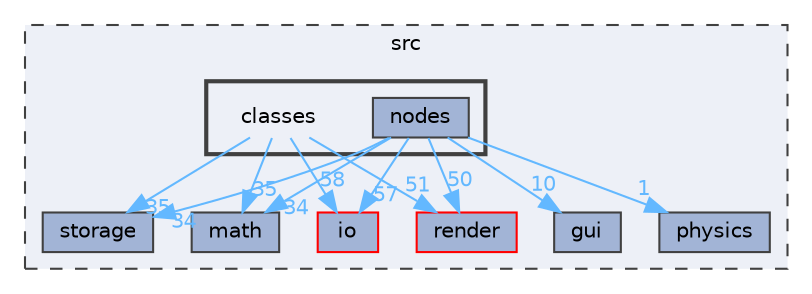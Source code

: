 digraph "src/classes"
{
 // LATEX_PDF_SIZE
  bgcolor="transparent";
  edge [fontname=Helvetica,fontsize=10,labelfontname=Helvetica,labelfontsize=10];
  node [fontname=Helvetica,fontsize=10,shape=box,height=0.2,width=0.4];
  compound=true
  subgraph clusterdir_68267d1309a1af8e8297ef4c3efbcdba {
    graph [ bgcolor="#edf0f7", pencolor="grey25", label="src", fontname=Helvetica,fontsize=10 style="filled,dashed", URL="dir_68267d1309a1af8e8297ef4c3efbcdba.html",tooltip=""]
  dir_452baf35e1d7639c9f2a5ece4ec85855 [label="storage", fillcolor="#a2b4d6", color="grey25", style="filled", URL="dir_452baf35e1d7639c9f2a5ece4ec85855.html",tooltip=""];
  dir_ae9a93452e2a84339148a16bcf2eb561 [label="math", fillcolor="#a2b4d6", color="grey25", style="filled", URL="dir_ae9a93452e2a84339148a16bcf2eb561.html",tooltip=""];
  dir_c184e51c84f2c3f0345bbc8a0d75d3e1 [label="io", fillcolor="#a2b4d6", color="red", style="filled", URL="dir_c184e51c84f2c3f0345bbc8a0d75d3e1.html",tooltip=""];
  dir_e488ee1cea97fb16abdb5ccc78d2123b [label="render", fillcolor="#a2b4d6", color="red", style="filled", URL="dir_e488ee1cea97fb16abdb5ccc78d2123b.html",tooltip=""];
  dir_99d0482cf009f9d97a0877749b817f19 [label="gui", fillcolor="#a2b4d6", color="grey25", style="filled", URL="dir_99d0482cf009f9d97a0877749b817f19.html",tooltip=""];
  dir_8250e12e5a19acb8ece30f1703b6dc16 [label="physics", fillcolor="#a2b4d6", color="grey25", style="filled", URL="dir_8250e12e5a19acb8ece30f1703b6dc16.html",tooltip=""];
  subgraph clusterdir_018e9aafb459e6e1a4953404cb0c0b1d {
    graph [ bgcolor="#edf0f7", pencolor="grey25", label="", fontname=Helvetica,fontsize=10 style="filled,bold", URL="dir_018e9aafb459e6e1a4953404cb0c0b1d.html",tooltip=""]
    dir_018e9aafb459e6e1a4953404cb0c0b1d [shape=plaintext, label="classes"];
  dir_27d2482428742dd719ba843f58f9643f [label="nodes", fillcolor="#a2b4d6", color="grey25", style="filled", URL="dir_27d2482428742dd719ba843f58f9643f.html",tooltip=""];
  }
  }
  dir_018e9aafb459e6e1a4953404cb0c0b1d->dir_452baf35e1d7639c9f2a5ece4ec85855 [headlabel="35", labeldistance=1.5 headhref="dir_000001_000022.html" href="dir_000001_000022.html" color="steelblue1" fontcolor="steelblue1"];
  dir_018e9aafb459e6e1a4953404cb0c0b1d->dir_ae9a93452e2a84339148a16bcf2eb561 [headlabel="35", labeldistance=1.5 headhref="dir_000001_000011.html" href="dir_000001_000011.html" color="steelblue1" fontcolor="steelblue1"];
  dir_018e9aafb459e6e1a4953404cb0c0b1d->dir_c184e51c84f2c3f0345bbc8a0d75d3e1 [headlabel="58", labeldistance=1.5 headhref="dir_000001_000008.html" href="dir_000001_000008.html" color="steelblue1" fontcolor="steelblue1"];
  dir_018e9aafb459e6e1a4953404cb0c0b1d->dir_e488ee1cea97fb16abdb5ccc78d2123b [headlabel="51", labeldistance=1.5 headhref="dir_000001_000017.html" href="dir_000001_000017.html" color="steelblue1" fontcolor="steelblue1"];
  dir_27d2482428742dd719ba843f58f9643f->dir_452baf35e1d7639c9f2a5ece4ec85855 [headlabel="34", labeldistance=1.5 headhref="dir_000013_000022.html" href="dir_000013_000022.html" color="steelblue1" fontcolor="steelblue1"];
  dir_27d2482428742dd719ba843f58f9643f->dir_99d0482cf009f9d97a0877749b817f19 [headlabel="10", labeldistance=1.5 headhref="dir_000013_000007.html" href="dir_000013_000007.html" color="steelblue1" fontcolor="steelblue1"];
  dir_27d2482428742dd719ba843f58f9643f->dir_ae9a93452e2a84339148a16bcf2eb561 [headlabel="34", labeldistance=1.5 headhref="dir_000013_000011.html" href="dir_000013_000011.html" color="steelblue1" fontcolor="steelblue1"];
  dir_27d2482428742dd719ba843f58f9643f->dir_c184e51c84f2c3f0345bbc8a0d75d3e1 [headlabel="57", labeldistance=1.5 headhref="dir_000013_000008.html" href="dir_000013_000008.html" color="steelblue1" fontcolor="steelblue1"];
  dir_27d2482428742dd719ba843f58f9643f->dir_e488ee1cea97fb16abdb5ccc78d2123b [headlabel="50", labeldistance=1.5 headhref="dir_000013_000017.html" href="dir_000013_000017.html" color="steelblue1" fontcolor="steelblue1"];
  dir_27d2482428742dd719ba843f58f9643f->dir_8250e12e5a19acb8ece30f1703b6dc16 [headlabel="1", labeldistance=1.5 headhref="dir_000013_000015.html" href="dir_000013_000015.html" color="steelblue1" fontcolor="steelblue1"];
}
